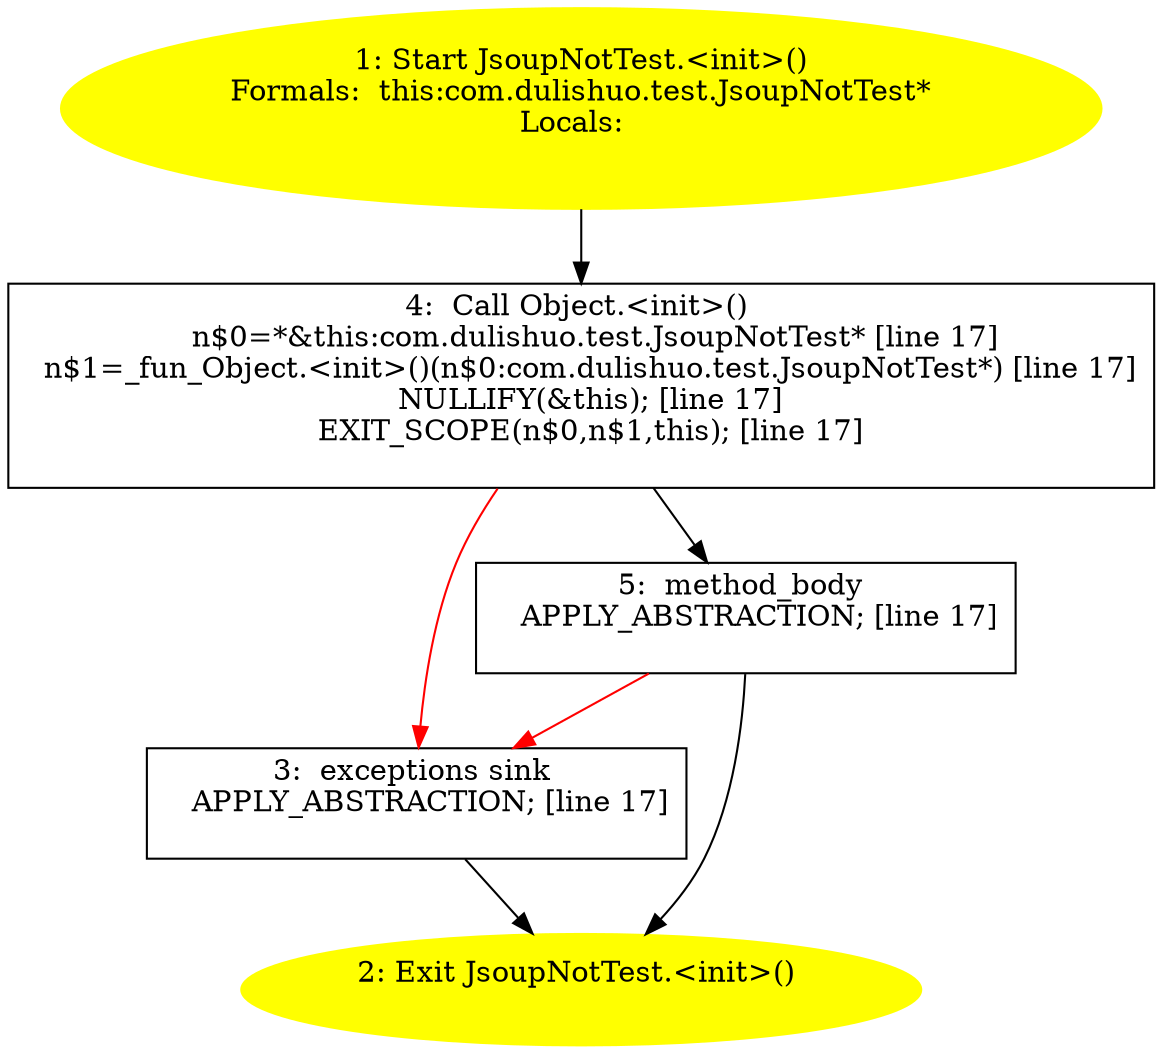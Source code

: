 /* @generated */
digraph cfg {
"com.dulishuo.test.JsoupNotTest.<init>().ddd4231f441fb25ed9c3291049ce2044_1" [label="1: Start JsoupNotTest.<init>()\nFormals:  this:com.dulishuo.test.JsoupNotTest*\nLocals:  \n  " color=yellow style=filled]
	

	 "com.dulishuo.test.JsoupNotTest.<init>().ddd4231f441fb25ed9c3291049ce2044_1" -> "com.dulishuo.test.JsoupNotTest.<init>().ddd4231f441fb25ed9c3291049ce2044_4" ;
"com.dulishuo.test.JsoupNotTest.<init>().ddd4231f441fb25ed9c3291049ce2044_2" [label="2: Exit JsoupNotTest.<init>() \n  " color=yellow style=filled]
	

"com.dulishuo.test.JsoupNotTest.<init>().ddd4231f441fb25ed9c3291049ce2044_3" [label="3:  exceptions sink \n   APPLY_ABSTRACTION; [line 17]\n " shape="box"]
	

	 "com.dulishuo.test.JsoupNotTest.<init>().ddd4231f441fb25ed9c3291049ce2044_3" -> "com.dulishuo.test.JsoupNotTest.<init>().ddd4231f441fb25ed9c3291049ce2044_2" ;
"com.dulishuo.test.JsoupNotTest.<init>().ddd4231f441fb25ed9c3291049ce2044_4" [label="4:  Call Object.<init>() \n   n$0=*&this:com.dulishuo.test.JsoupNotTest* [line 17]\n  n$1=_fun_Object.<init>()(n$0:com.dulishuo.test.JsoupNotTest*) [line 17]\n  NULLIFY(&this); [line 17]\n  EXIT_SCOPE(n$0,n$1,this); [line 17]\n " shape="box"]
	

	 "com.dulishuo.test.JsoupNotTest.<init>().ddd4231f441fb25ed9c3291049ce2044_4" -> "com.dulishuo.test.JsoupNotTest.<init>().ddd4231f441fb25ed9c3291049ce2044_5" ;
	 "com.dulishuo.test.JsoupNotTest.<init>().ddd4231f441fb25ed9c3291049ce2044_4" -> "com.dulishuo.test.JsoupNotTest.<init>().ddd4231f441fb25ed9c3291049ce2044_3" [color="red" ];
"com.dulishuo.test.JsoupNotTest.<init>().ddd4231f441fb25ed9c3291049ce2044_5" [label="5:  method_body \n   APPLY_ABSTRACTION; [line 17]\n " shape="box"]
	

	 "com.dulishuo.test.JsoupNotTest.<init>().ddd4231f441fb25ed9c3291049ce2044_5" -> "com.dulishuo.test.JsoupNotTest.<init>().ddd4231f441fb25ed9c3291049ce2044_2" ;
	 "com.dulishuo.test.JsoupNotTest.<init>().ddd4231f441fb25ed9c3291049ce2044_5" -> "com.dulishuo.test.JsoupNotTest.<init>().ddd4231f441fb25ed9c3291049ce2044_3" [color="red" ];
}
